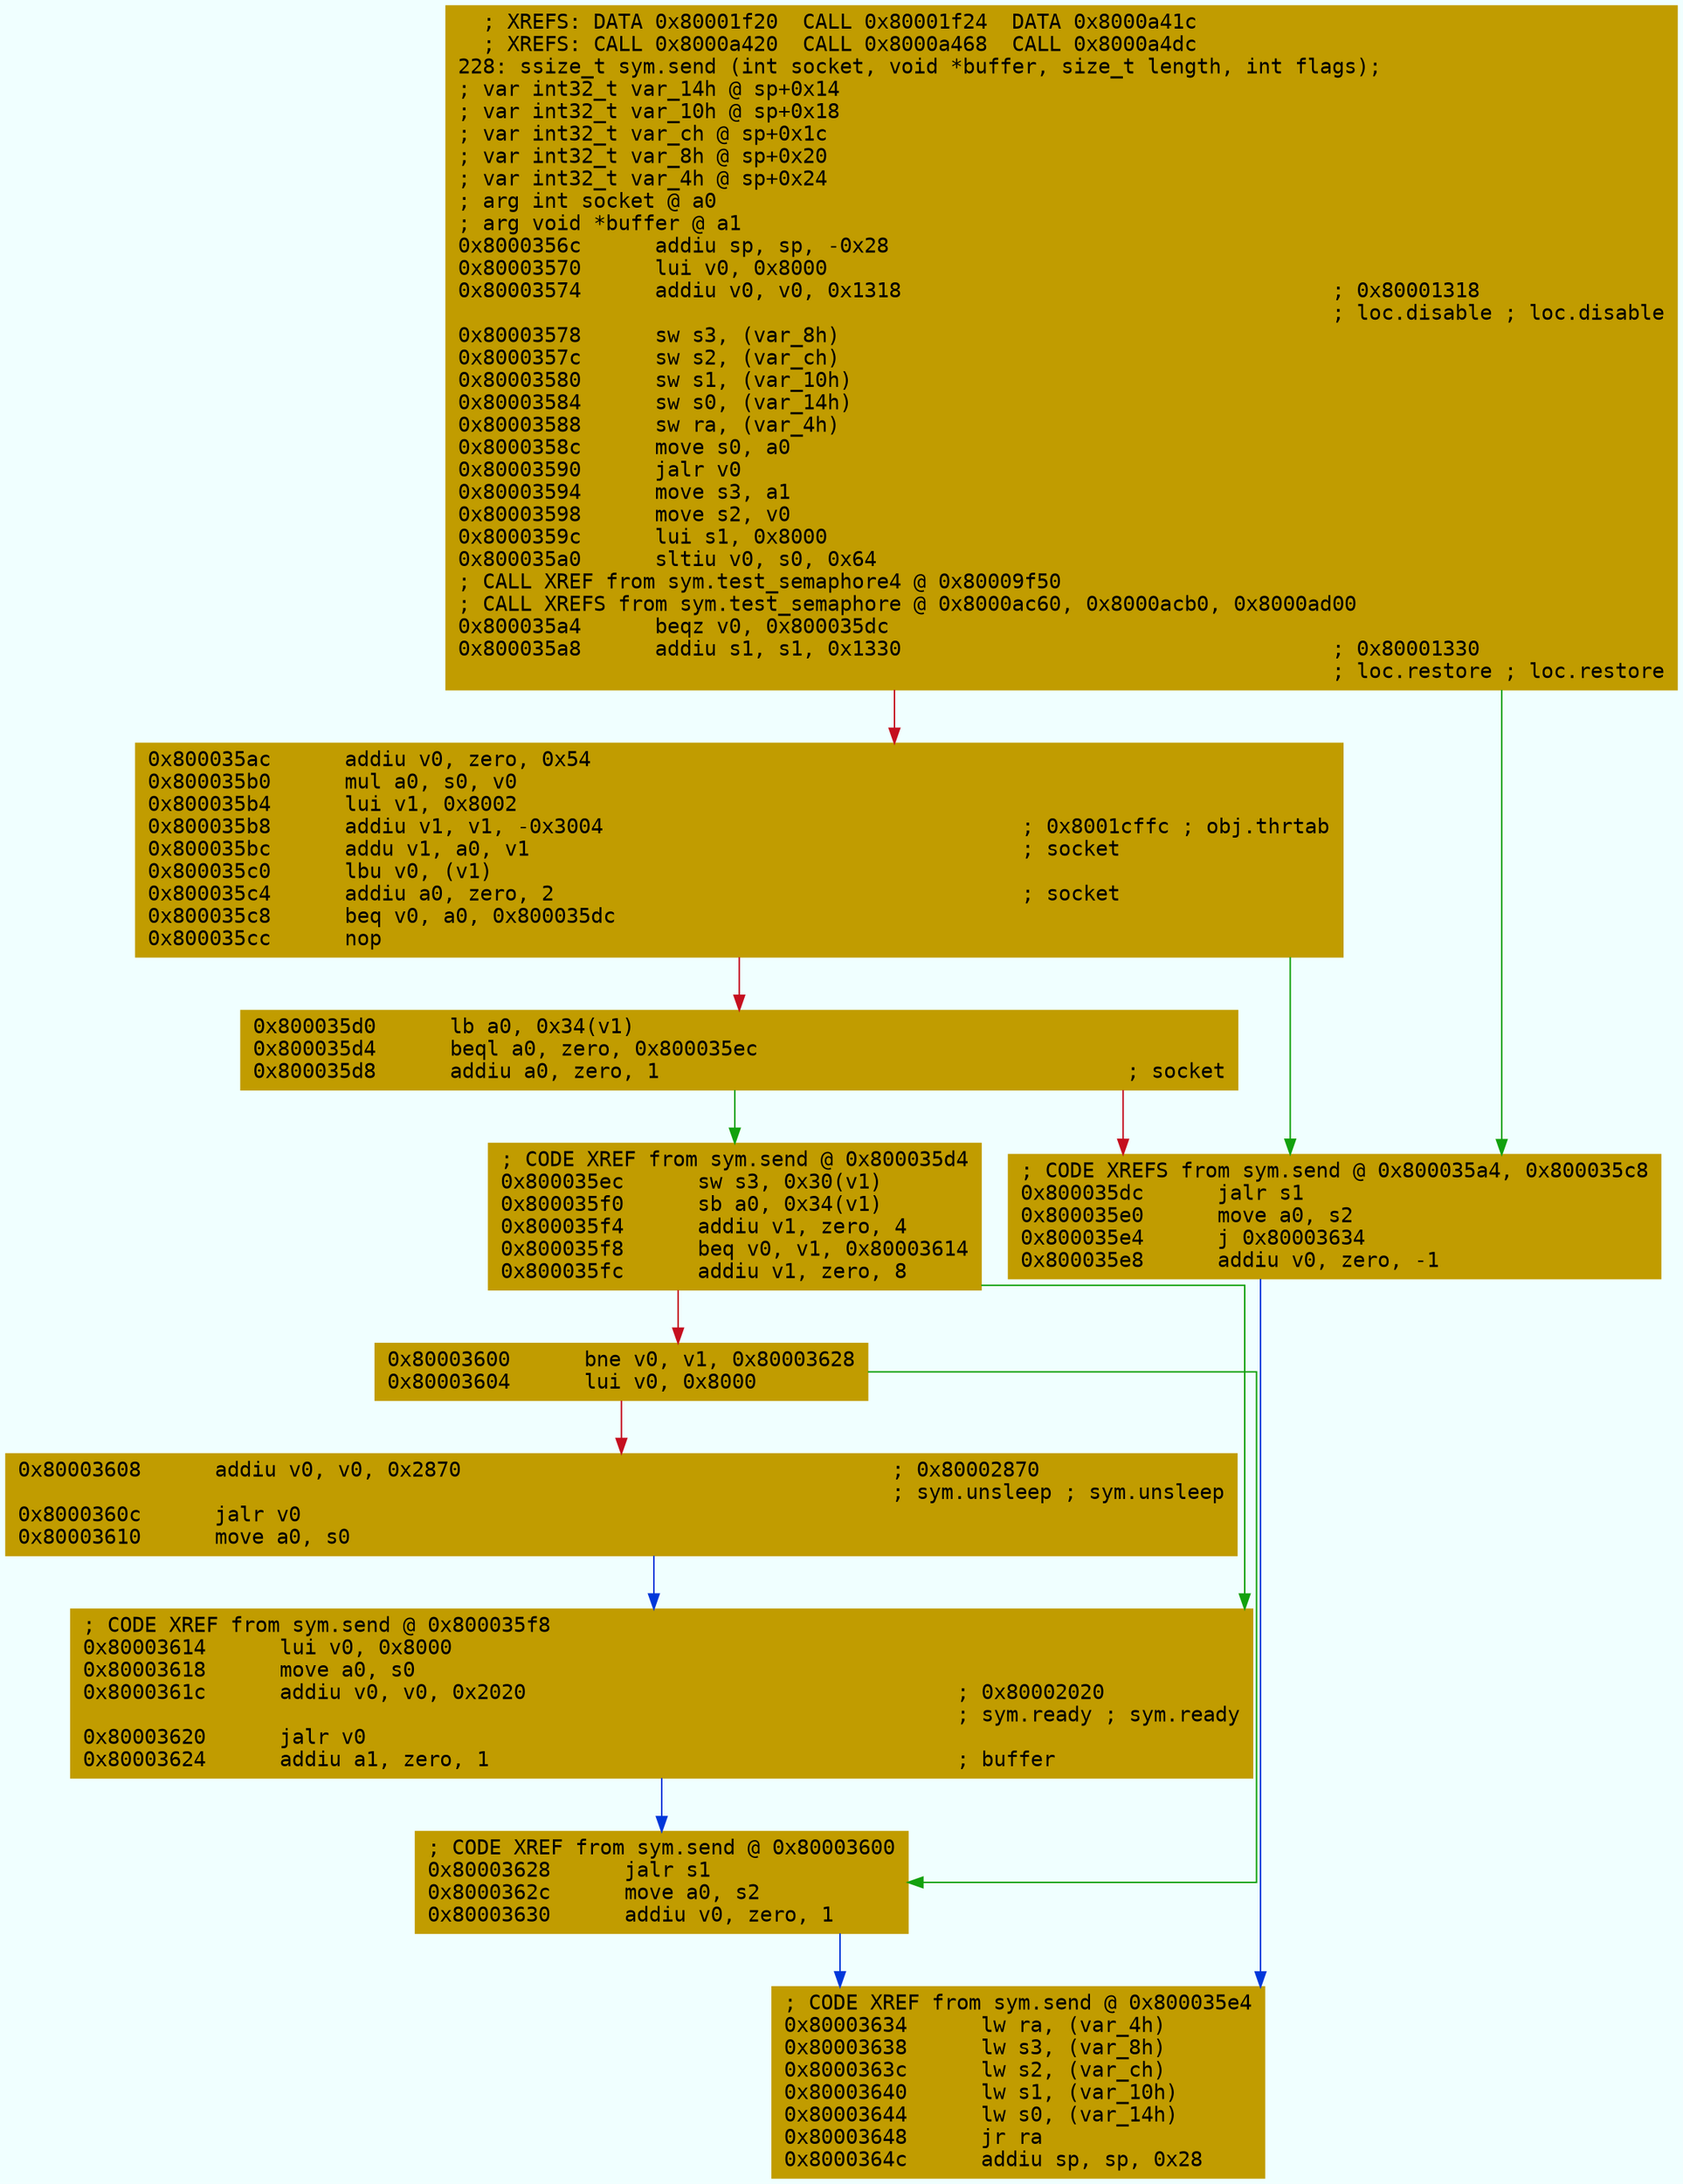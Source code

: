 digraph code {
	graph [bgcolor=azure fontsize=8 fontname="Courier" splines="ortho"];
	node [fillcolor=gray style=filled shape=box];
	edge [arrowhead="normal"];
	"0x8000356c" [URL="sym.send/0x8000356c", fillcolor="#c19c00",color="#c19c00", fontname="Courier",label="  ; XREFS: DATA 0x80001f20  CALL 0x80001f24  DATA 0x8000a41c  \l  ; XREFS: CALL 0x8000a420  CALL 0x8000a468  CALL 0x8000a4dc  \l228: ssize_t sym.send (int socket, void *buffer, size_t length, int flags);\l; var int32_t var_14h @ sp+0x14\l; var int32_t var_10h @ sp+0x18\l; var int32_t var_ch @ sp+0x1c\l; var int32_t var_8h @ sp+0x20\l; var int32_t var_4h @ sp+0x24\l; arg int socket @ a0\l; arg void *buffer @ a1\l0x8000356c      addiu sp, sp, -0x28\l0x80003570      lui v0, 0x8000\l0x80003574      addiu v0, v0, 0x1318                                   ; 0x80001318\l                                                                       ; loc.disable ; loc.disable\l0x80003578      sw s3, (var_8h)\l0x8000357c      sw s2, (var_ch)\l0x80003580      sw s1, (var_10h)\l0x80003584      sw s0, (var_14h)\l0x80003588      sw ra, (var_4h)\l0x8000358c      move s0, a0\l0x80003590      jalr v0\l0x80003594      move s3, a1\l0x80003598      move s2, v0\l0x8000359c      lui s1, 0x8000\l0x800035a0      sltiu v0, s0, 0x64\l; CALL XREF from sym.test_semaphore4 @ 0x80009f50\l; CALL XREFS from sym.test_semaphore @ 0x8000ac60, 0x8000acb0, 0x8000ad00\l0x800035a4      beqz v0, 0x800035dc\l0x800035a8      addiu s1, s1, 0x1330                                   ; 0x80001330\l                                                                       ; loc.restore ; loc.restore\l"]
	"0x800035ac" [URL="sym.send/0x800035ac", fillcolor="#c19c00",color="#c19c00", fontname="Courier",label="0x800035ac      addiu v0, zero, 0x54\l0x800035b0      mul a0, s0, v0\l0x800035b4      lui v1, 0x8002\l0x800035b8      addiu v1, v1, -0x3004                                  ; 0x8001cffc ; obj.thrtab\l0x800035bc      addu v1, a0, v1                                        ; socket\l0x800035c0      lbu v0, (v1)\l0x800035c4      addiu a0, zero, 2                                      ; socket\l0x800035c8      beq v0, a0, 0x800035dc\l0x800035cc      nop\l"]
	"0x800035d0" [URL="sym.send/0x800035d0", fillcolor="#c19c00",color="#c19c00", fontname="Courier",label="0x800035d0      lb a0, 0x34(v1)\l0x800035d4      beql a0, zero, 0x800035ec\l0x800035d8      addiu a0, zero, 1                                      ; socket\l"]
	"0x800035dc" [URL="sym.send/0x800035dc", fillcolor="#c19c00",color="#c19c00", fontname="Courier",label="; CODE XREFS from sym.send @ 0x800035a4, 0x800035c8\l0x800035dc      jalr s1\l0x800035e0      move a0, s2\l0x800035e4      j 0x80003634\l0x800035e8      addiu v0, zero, -1\l"]
	"0x800035ec" [URL="sym.send/0x800035ec", fillcolor="#c19c00",color="#c19c00", fontname="Courier",label="; CODE XREF from sym.send @ 0x800035d4\l0x800035ec      sw s3, 0x30(v1)\l0x800035f0      sb a0, 0x34(v1)\l0x800035f4      addiu v1, zero, 4\l0x800035f8      beq v0, v1, 0x80003614\l0x800035fc      addiu v1, zero, 8\l"]
	"0x80003600" [URL="sym.send/0x80003600", fillcolor="#c19c00",color="#c19c00", fontname="Courier",label="0x80003600      bne v0, v1, 0x80003628\l0x80003604      lui v0, 0x8000\l"]
	"0x80003608" [URL="sym.send/0x80003608", fillcolor="#c19c00",color="#c19c00", fontname="Courier",label="0x80003608      addiu v0, v0, 0x2870                                   ; 0x80002870\l                                                                       ; sym.unsleep ; sym.unsleep\l0x8000360c      jalr v0\l0x80003610      move a0, s0\l"]
	"0x80003614" [URL="sym.send/0x80003614", fillcolor="#c19c00",color="#c19c00", fontname="Courier",label="; CODE XREF from sym.send @ 0x800035f8\l0x80003614      lui v0, 0x8000\l0x80003618      move a0, s0\l0x8000361c      addiu v0, v0, 0x2020                                   ; 0x80002020\l                                                                       ; sym.ready ; sym.ready\l0x80003620      jalr v0\l0x80003624      addiu a1, zero, 1                                      ; buffer\l"]
	"0x80003628" [URL="sym.send/0x80003628", fillcolor="#c19c00",color="#c19c00", fontname="Courier",label="; CODE XREF from sym.send @ 0x80003600\l0x80003628      jalr s1\l0x8000362c      move a0, s2\l0x80003630      addiu v0, zero, 1\l"]
	"0x80003634" [URL="sym.send/0x80003634", fillcolor="#c19c00",color="#c19c00", fontname="Courier",label="; CODE XREF from sym.send @ 0x800035e4\l0x80003634      lw ra, (var_4h)\l0x80003638      lw s3, (var_8h)\l0x8000363c      lw s2, (var_ch)\l0x80003640      lw s1, (var_10h)\l0x80003644      lw s0, (var_14h)\l0x80003648      jr ra\l0x8000364c      addiu sp, sp, 0x28\l"]
        "0x8000356c" -> "0x800035dc" [color="#13a10e"];
        "0x8000356c" -> "0x800035ac" [color="#c50f1f"];
        "0x800035ac" -> "0x800035dc" [color="#13a10e"];
        "0x800035ac" -> "0x800035d0" [color="#c50f1f"];
        "0x800035d0" -> "0x800035ec" [color="#13a10e"];
        "0x800035d0" -> "0x800035dc" [color="#c50f1f"];
        "0x800035dc" -> "0x80003634" [color="#0037da"];
        "0x800035ec" -> "0x80003614" [color="#13a10e"];
        "0x800035ec" -> "0x80003600" [color="#c50f1f"];
        "0x80003600" -> "0x80003628" [color="#13a10e"];
        "0x80003600" -> "0x80003608" [color="#c50f1f"];
        "0x80003608" -> "0x80003614" [color="#0037da"];
        "0x80003614" -> "0x80003628" [color="#0037da"];
        "0x80003628" -> "0x80003634" [color="#0037da"];
}
